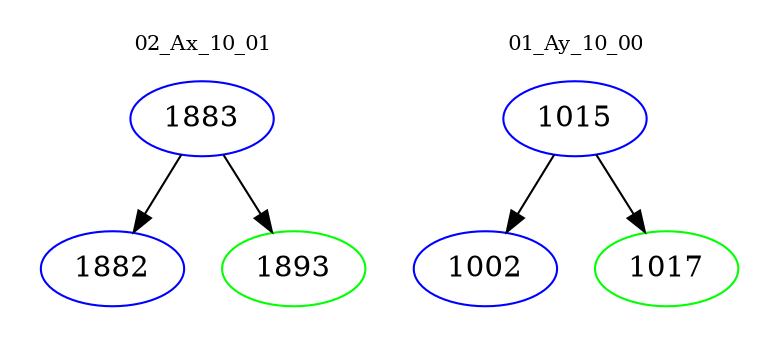 digraph{
subgraph cluster_0 {
color = white
label = "02_Ax_10_01";
fontsize=10;
T0_1883 [label="1883", color="blue"]
T0_1883 -> T0_1882 [color="black"]
T0_1882 [label="1882", color="blue"]
T0_1883 -> T0_1893 [color="black"]
T0_1893 [label="1893", color="green"]
}
subgraph cluster_1 {
color = white
label = "01_Ay_10_00";
fontsize=10;
T1_1015 [label="1015", color="blue"]
T1_1015 -> T1_1002 [color="black"]
T1_1002 [label="1002", color="blue"]
T1_1015 -> T1_1017 [color="black"]
T1_1017 [label="1017", color="green"]
}
}
